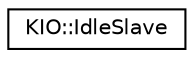 digraph "Graphical Class Hierarchy"
{
  edge [fontname="Helvetica",fontsize="10",labelfontname="Helvetica",labelfontsize="10"];
  node [fontname="Helvetica",fontsize="10",shape=record];
  rankdir="LR";
  Node0 [label="KIO::IdleSlave",height=0.2,width=0.4,color="black", fillcolor="white", style="filled",URL="$classKIO_1_1IdleSlave.html"];
}
